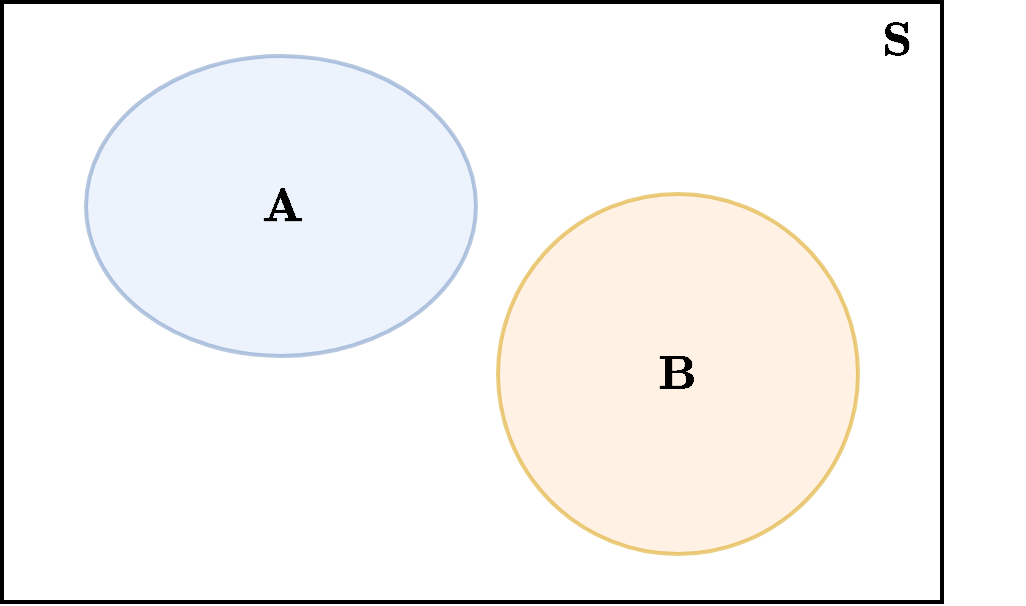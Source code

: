 <mxfile version="20.3.0" type="device"><diagram id="iNSDWAqDzrjI0HOQl_qb" name="Page-1"><mxGraphModel dx="1102" dy="1953" grid="1" gridSize="10" guides="1" tooltips="1" connect="1" arrows="1" fold="1" page="1" pageScale="1" pageWidth="850" pageHeight="1100" math="1" shadow="0"><root><mxCell id="0"/><mxCell id="1" parent="0"/><mxCell id="0rlCRViXesMUhfK-X_jV-4" value="" style="rounded=0;whiteSpace=wrap;html=1;strokeWidth=2;" parent="1" vertex="1"><mxGeometry x="190" y="250" width="470" height="300" as="geometry"/></mxCell><mxCell id="0rlCRViXesMUhfK-X_jV-1" value="" style="ellipse;whiteSpace=wrap;html=1;fillColor=#dae8fc;strokeColor=#6c8ebf;strokeWidth=2;opacity=50;" parent="1" vertex="1"><mxGeometry x="232" y="277" width="195" height="150" as="geometry"/></mxCell><mxCell id="0rlCRViXesMUhfK-X_jV-3" value="&lt;span style=&quot;font-size: 20px;&quot;&gt;$$\textbf{A}$$&lt;/span&gt;" style="text;html=1;strokeColor=none;fillColor=none;align=center;verticalAlign=middle;whiteSpace=wrap;rounded=0;" parent="1" vertex="1"><mxGeometry x="299.5" y="337" width="60" height="30" as="geometry"/></mxCell><mxCell id="0rlCRViXesMUhfK-X_jV-5" value="" style="ellipse;whiteSpace=wrap;html=1;fillColor=#ffe6cc;strokeColor=#d79b00;strokeWidth=2;opacity=50;" parent="1" vertex="1"><mxGeometry x="438" y="346" width="180" height="180" as="geometry"/></mxCell><mxCell id="0rlCRViXesMUhfK-X_jV-6" value="&lt;span style=&quot;font-size: 20px;&quot;&gt;$$\textbf{B}$$&lt;/span&gt;" style="text;html=1;strokeColor=none;fillColor=none;align=center;verticalAlign=middle;whiteSpace=wrap;rounded=0;" parent="1" vertex="1"><mxGeometry x="498" y="421" width="60" height="30" as="geometry"/></mxCell><mxCell id="0rlCRViXesMUhfK-X_jV-7" value="&lt;span style=&quot;font-size: 20px;&quot;&gt;$$\textbf{S}$$&lt;/span&gt;" style="text;html=1;strokeColor=none;fillColor=none;align=center;verticalAlign=middle;whiteSpace=wrap;rounded=0;" parent="1" vertex="1"><mxGeometry x="608" y="254" width="60" height="30" as="geometry"/></mxCell></root></mxGraphModel></diagram></mxfile>